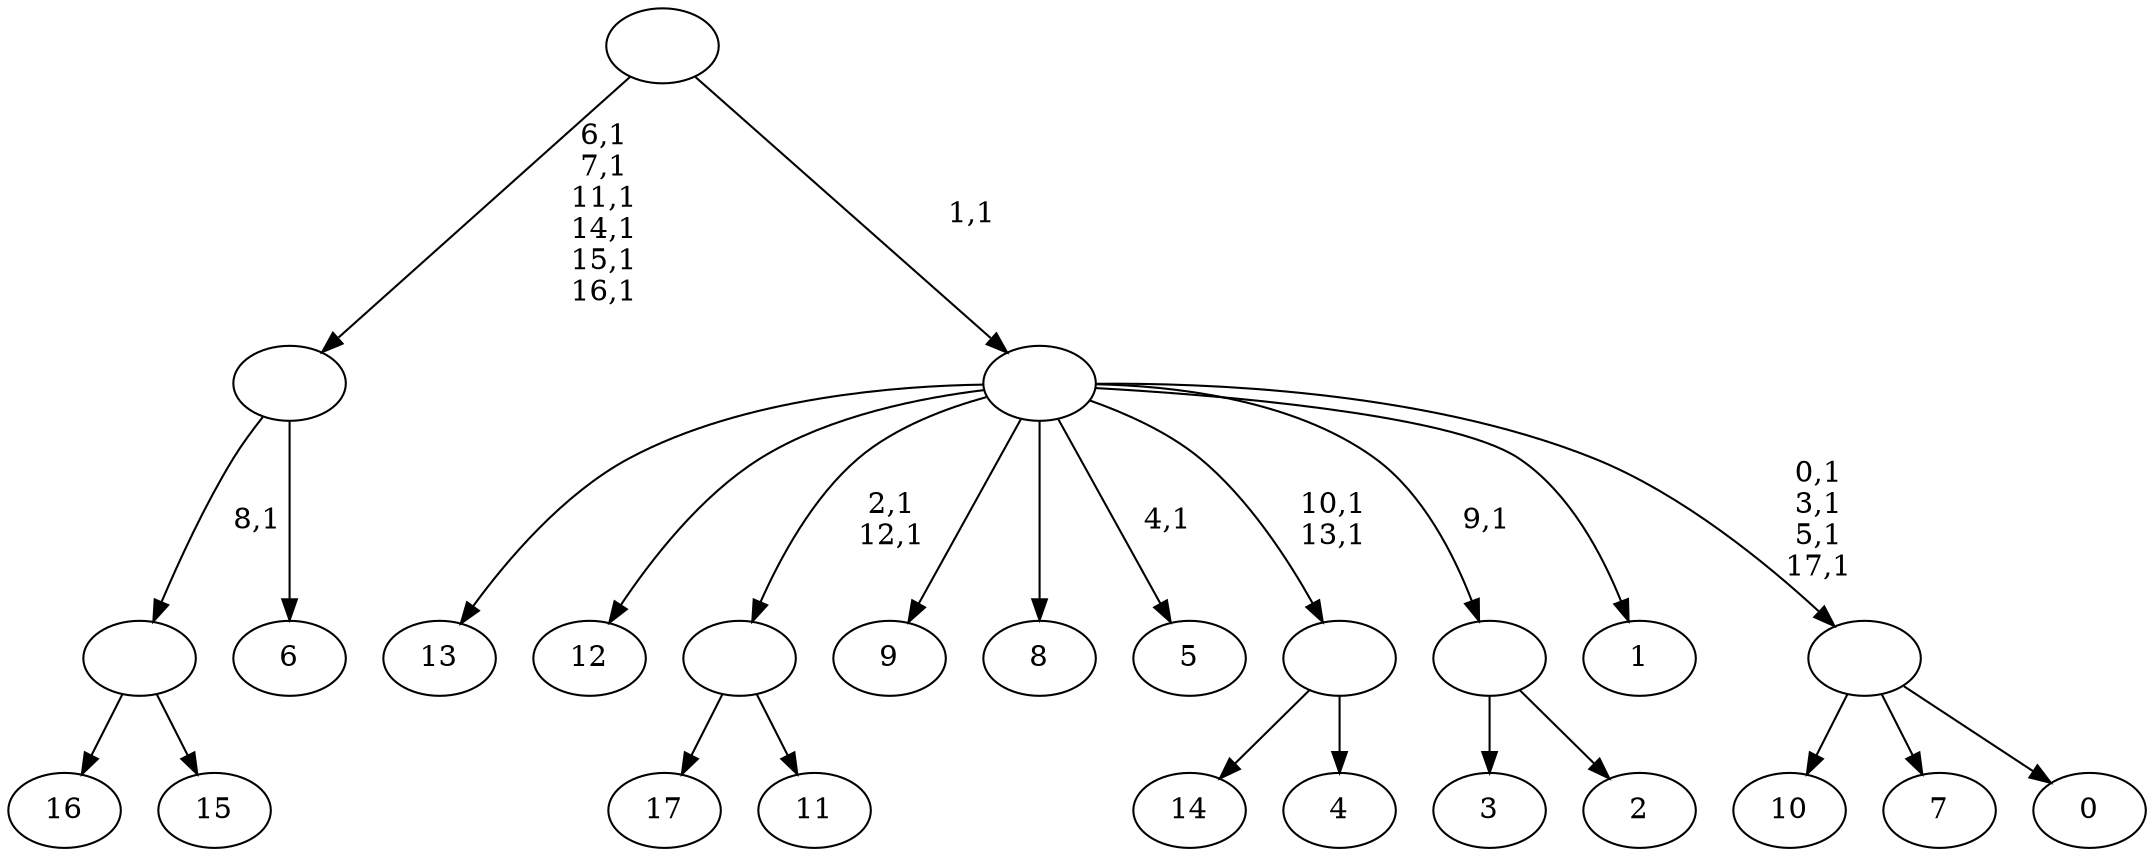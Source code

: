 digraph T {
	36 [label="17"]
	35 [label="16"]
	34 [label="15"]
	33 [label=""]
	32 [label="14"]
	31 [label="13"]
	30 [label="12"]
	29 [label="11"]
	28 [label=""]
	26 [label="10"]
	25 [label="9"]
	24 [label="8"]
	23 [label="7"]
	22 [label="6"]
	21 [label=""]
	15 [label="5"]
	13 [label="4"]
	12 [label=""]
	10 [label="3"]
	9 [label="2"]
	8 [label=""]
	7 [label="1"]
	6 [label="0"]
	5 [label=""]
	1 [label=""]
	0 [label=""]
	33 -> 35 [label=""]
	33 -> 34 [label=""]
	28 -> 36 [label=""]
	28 -> 29 [label=""]
	21 -> 33 [label="8,1"]
	21 -> 22 [label=""]
	12 -> 32 [label=""]
	12 -> 13 [label=""]
	8 -> 10 [label=""]
	8 -> 9 [label=""]
	5 -> 26 [label=""]
	5 -> 23 [label=""]
	5 -> 6 [label=""]
	1 -> 5 [label="0,1\n3,1\n5,1\n17,1"]
	1 -> 12 [label="10,1\n13,1"]
	1 -> 15 [label="4,1"]
	1 -> 28 [label="2,1\n12,1"]
	1 -> 31 [label=""]
	1 -> 30 [label=""]
	1 -> 25 [label=""]
	1 -> 24 [label=""]
	1 -> 8 [label="9,1"]
	1 -> 7 [label=""]
	0 -> 21 [label="6,1\n7,1\n11,1\n14,1\n15,1\n16,1"]
	0 -> 1 [label="1,1"]
}

